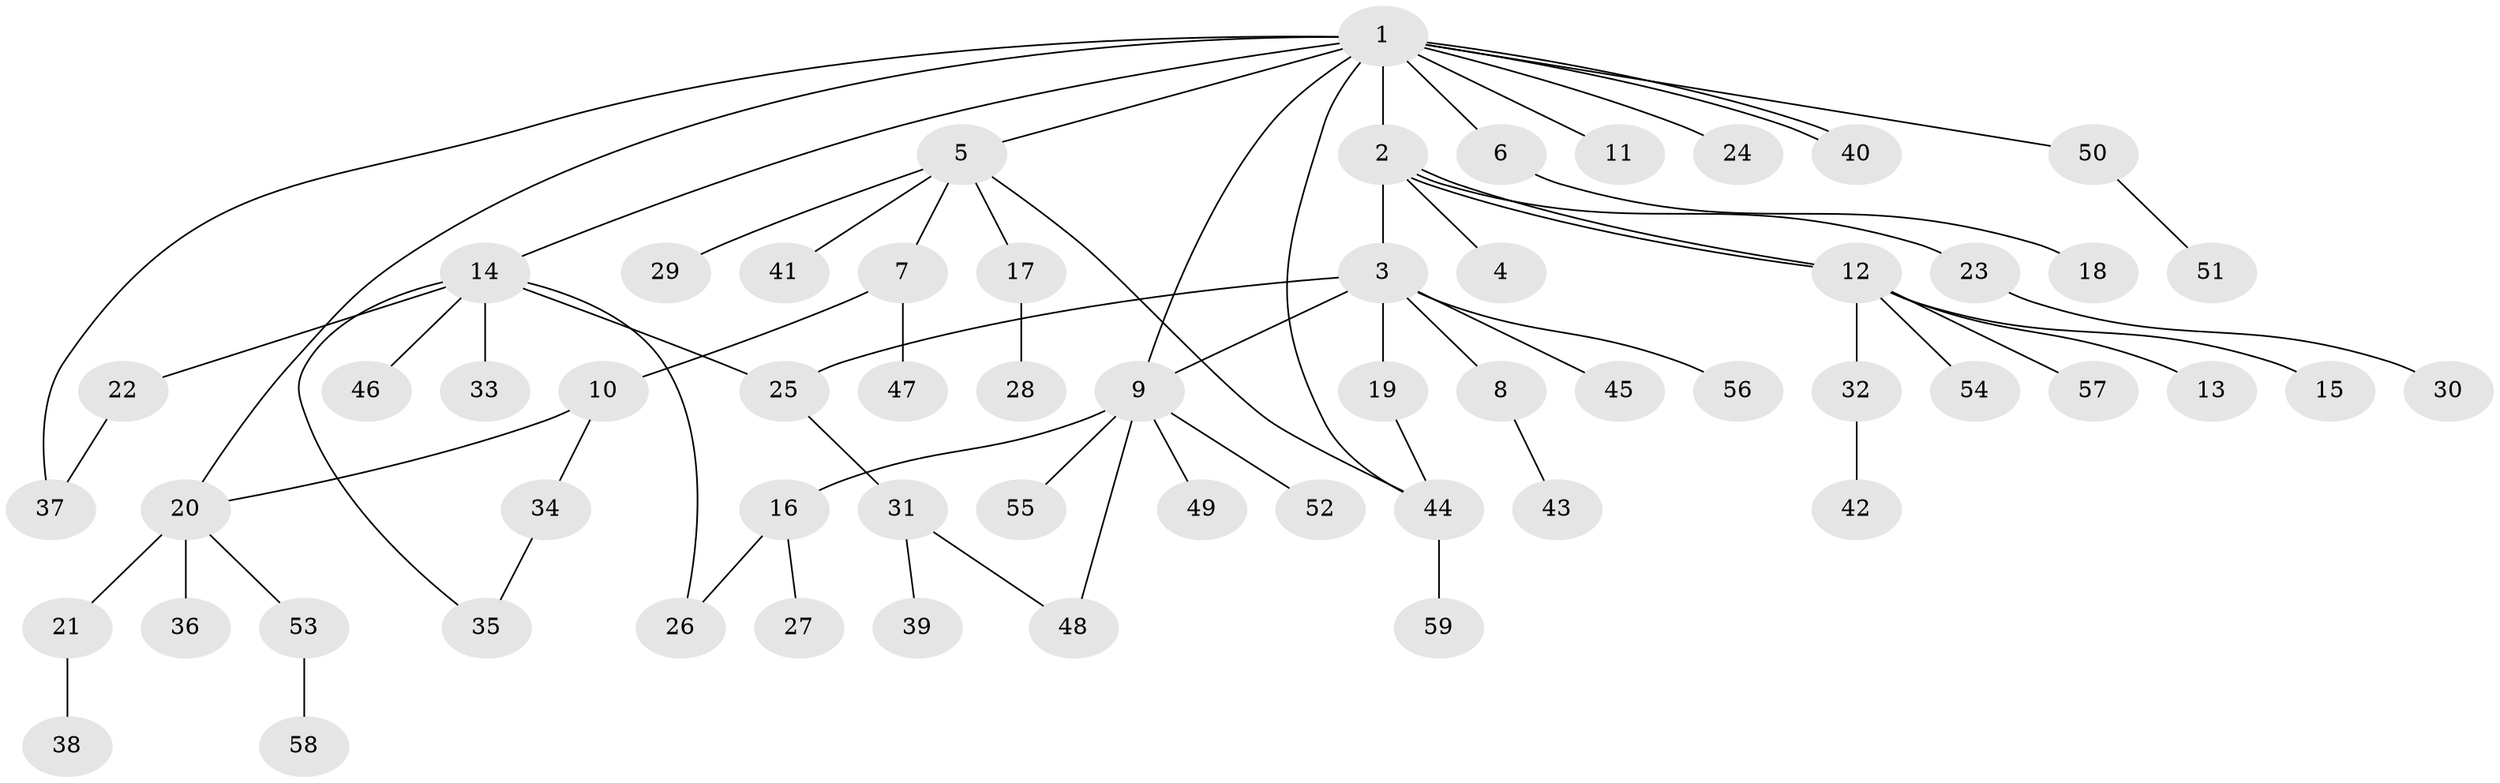 // Generated by graph-tools (version 1.1) at 2025/26/03/09/25 03:26:07]
// undirected, 59 vertices, 69 edges
graph export_dot {
graph [start="1"]
  node [color=gray90,style=filled];
  1;
  2;
  3;
  4;
  5;
  6;
  7;
  8;
  9;
  10;
  11;
  12;
  13;
  14;
  15;
  16;
  17;
  18;
  19;
  20;
  21;
  22;
  23;
  24;
  25;
  26;
  27;
  28;
  29;
  30;
  31;
  32;
  33;
  34;
  35;
  36;
  37;
  38;
  39;
  40;
  41;
  42;
  43;
  44;
  45;
  46;
  47;
  48;
  49;
  50;
  51;
  52;
  53;
  54;
  55;
  56;
  57;
  58;
  59;
  1 -- 2;
  1 -- 5;
  1 -- 6;
  1 -- 9;
  1 -- 11;
  1 -- 14;
  1 -- 20;
  1 -- 24;
  1 -- 37;
  1 -- 40;
  1 -- 40;
  1 -- 44;
  1 -- 50;
  2 -- 3;
  2 -- 4;
  2 -- 12;
  2 -- 12;
  2 -- 23;
  3 -- 8;
  3 -- 9;
  3 -- 19;
  3 -- 25;
  3 -- 45;
  3 -- 56;
  5 -- 7;
  5 -- 17;
  5 -- 29;
  5 -- 41;
  5 -- 44;
  6 -- 18;
  7 -- 10;
  7 -- 47;
  8 -- 43;
  9 -- 16;
  9 -- 48;
  9 -- 49;
  9 -- 52;
  9 -- 55;
  10 -- 20;
  10 -- 34;
  12 -- 13;
  12 -- 15;
  12 -- 32;
  12 -- 54;
  12 -- 57;
  14 -- 22;
  14 -- 25;
  14 -- 26;
  14 -- 33;
  14 -- 35;
  14 -- 46;
  16 -- 26;
  16 -- 27;
  17 -- 28;
  19 -- 44;
  20 -- 21;
  20 -- 36;
  20 -- 53;
  21 -- 38;
  22 -- 37;
  23 -- 30;
  25 -- 31;
  31 -- 39;
  31 -- 48;
  32 -- 42;
  34 -- 35;
  44 -- 59;
  50 -- 51;
  53 -- 58;
}

